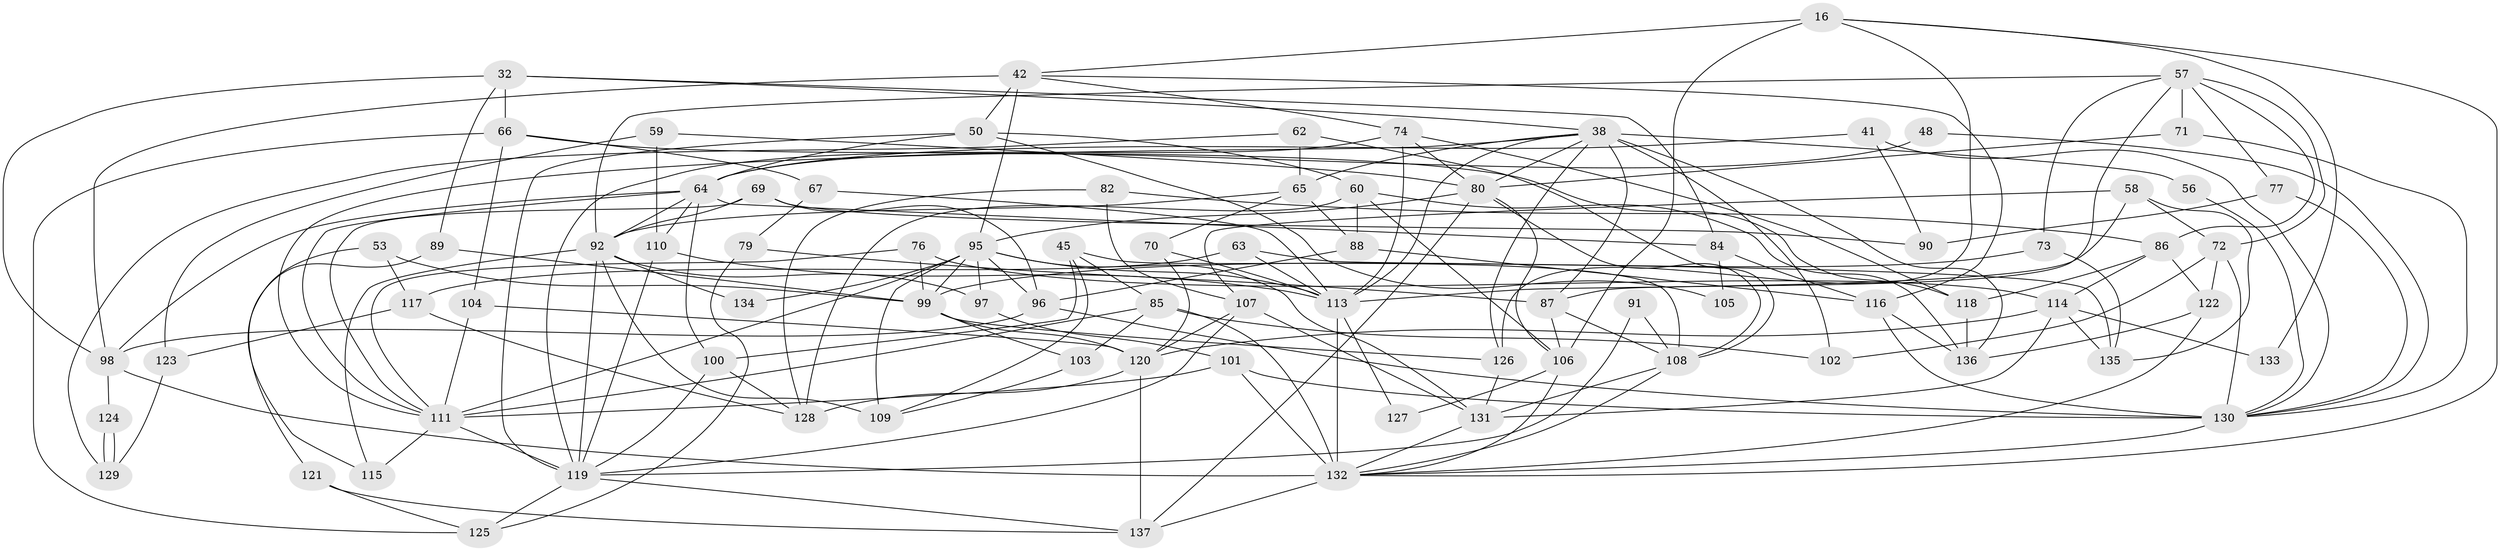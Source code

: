 // original degree distribution, {4: 0.26277372262773724, 2: 0.10948905109489052, 5: 0.13138686131386862, 10: 0.014598540145985401, 3: 0.3357664233576642, 6: 0.10948905109489052, 7: 0.029197080291970802, 8: 0.0072992700729927005}
// Generated by graph-tools (version 1.1) at 2025/54/03/04/25 21:54:47]
// undirected, 82 vertices, 194 edges
graph export_dot {
graph [start="1"]
  node [color=gray90,style=filled];
  16;
  32 [super="+1"];
  38 [super="+7"];
  41 [super="+23"];
  42 [super="+27"];
  45;
  48;
  50;
  53;
  56;
  57;
  58;
  59;
  60;
  62;
  63;
  64 [super="+25+44+34"];
  65 [super="+6"];
  66;
  67;
  69 [super="+46"];
  70;
  71 [super="+21"];
  72;
  73;
  74 [super="+37"];
  76;
  77;
  79;
  80 [super="+61"];
  82;
  84;
  85;
  86;
  87 [super="+20"];
  88;
  89 [super="+40"];
  90;
  91;
  92 [super="+30"];
  95 [super="+5+24+94"];
  96 [super="+75"];
  97;
  98;
  99;
  100;
  101 [super="+39+81"];
  102 [super="+51"];
  103 [super="+9"];
  104;
  105;
  106 [super="+36"];
  107;
  108 [super="+54"];
  109 [super="+4"];
  110;
  111 [super="+35+10+78"];
  113 [super="+68+22"];
  114;
  115;
  116 [super="+8"];
  117;
  118;
  119 [super="+28+55"];
  120 [super="+33+93"];
  121;
  122 [super="+14"];
  123;
  124;
  125;
  126;
  127;
  128 [super="+43"];
  129;
  130 [super="+26+15"];
  131;
  132 [super="+13+112+83"];
  133;
  134;
  135;
  136 [super="+18"];
  137 [super="+17"];
  16 -- 42;
  16 -- 106 [weight=2];
  16 -- 126;
  16 -- 133;
  16 -- 132;
  32 -- 66;
  32 -- 84;
  32 -- 89;
  32 -- 98;
  32 -- 38;
  38 -- 80;
  38 -- 65;
  38 -- 102;
  38 -- 113;
  38 -- 87 [weight=2];
  38 -- 56;
  38 -- 126;
  38 -- 136;
  38 -- 111;
  41 -- 90;
  41 -- 64;
  41 -- 130 [weight=2];
  42 -- 116;
  42 -- 50 [weight=2];
  42 -- 74;
  42 -- 98;
  42 -- 95 [weight=2];
  45 -- 100;
  45 -- 109;
  45 -- 85;
  45 -- 108 [weight=2];
  48 -- 64;
  48 -- 130;
  50 -- 60;
  50 -- 105;
  50 -- 119;
  50 -- 64;
  53 -- 99;
  53 -- 115;
  53 -- 117;
  56 -- 130;
  57 -- 73;
  57 -- 77;
  57 -- 71;
  57 -- 72;
  57 -- 86;
  57 -- 92;
  57 -- 87;
  58 -- 72;
  58 -- 107;
  58 -- 135;
  58 -- 113;
  59 -- 110;
  59 -- 123;
  59 -- 80;
  60 -- 88;
  60 -- 128;
  60 -- 106;
  60 -- 136;
  62 -- 129;
  62 -- 108;
  62 -- 65;
  63 -- 135;
  63 -- 117;
  63 -- 113;
  64 -- 98;
  64 -- 84;
  64 -- 110;
  64 -- 111;
  64 -- 92;
  64 -- 100;
  65 -- 88;
  65 -- 92;
  65 -- 70;
  66 -- 104;
  66 -- 125;
  66 -- 67;
  66 -- 118;
  67 -- 79;
  67 -- 113;
  69 -- 96 [weight=2];
  69 -- 90;
  69 -- 92;
  69 -- 111 [weight=2];
  70 -- 113;
  70 -- 120;
  71 -- 130;
  71 -- 80;
  72 -- 122;
  72 -- 130;
  72 -- 102;
  73 -- 135;
  73 -- 99;
  74 -- 119;
  74 -- 80;
  74 -- 113;
  74 -- 118;
  76 -- 99;
  76 -- 114;
  76 -- 111;
  77 -- 90;
  77 -- 130;
  79 -- 125;
  79 -- 87;
  80 -- 106;
  80 -- 108 [weight=2];
  80 -- 137;
  80 -- 95;
  82 -- 107;
  82 -- 86;
  82 -- 128;
  84 -- 105;
  84 -- 116;
  85 -- 103 [weight=2];
  85 -- 111;
  85 -- 132;
  85 -- 102;
  86 -- 118;
  86 -- 114;
  86 -- 122 [weight=2];
  87 -- 106;
  87 -- 108;
  88 -- 96;
  88 -- 116;
  89 -- 99;
  89 -- 121;
  91 -- 108 [weight=2];
  91 -- 119 [weight=2];
  92 -- 134;
  92 -- 109 [weight=2];
  92 -- 97;
  92 -- 115;
  92 -- 119;
  95 -- 111;
  95 -- 134;
  95 -- 97;
  95 -- 131;
  95 -- 109;
  95 -- 96 [weight=2];
  95 -- 113;
  95 -- 99;
  96 -- 130 [weight=2];
  96 -- 98;
  97 -- 101;
  98 -- 124;
  98 -- 132;
  99 -- 126;
  99 -- 103;
  99 -- 120;
  100 -- 119;
  100 -- 128;
  101 -- 132 [weight=3];
  101 -- 111;
  101 -- 130 [weight=2];
  103 -- 109;
  104 -- 120;
  104 -- 111;
  106 -- 127;
  106 -- 132;
  107 -- 131;
  107 -- 119;
  107 -- 120 [weight=2];
  108 -- 131;
  108 -- 132;
  110 -- 119;
  110 -- 113;
  111 -- 119 [weight=3];
  111 -- 115;
  113 -- 127;
  113 -- 132 [weight=2];
  114 -- 131;
  114 -- 133;
  114 -- 135;
  114 -- 120;
  116 -- 136;
  116 -- 130;
  117 -- 123;
  117 -- 128;
  118 -- 136;
  119 -- 125;
  119 -- 137;
  120 -- 128;
  120 -- 137;
  121 -- 125;
  121 -- 137;
  122 -- 136;
  122 -- 132;
  123 -- 129;
  124 -- 129;
  124 -- 129;
  126 -- 131;
  130 -- 132;
  131 -- 132;
  132 -- 137;
}
